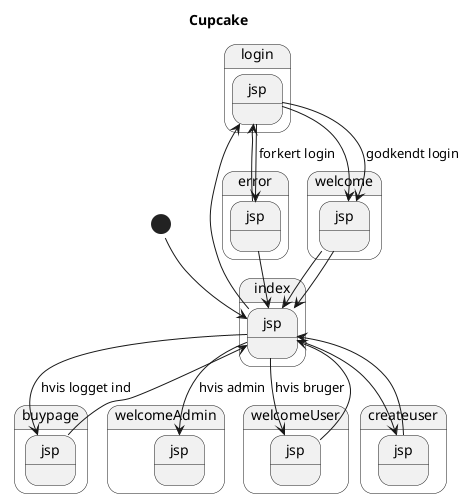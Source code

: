 @startuml
!pragma layout smetana

title Cupcake
state index.jsp
state error.jsp
state login.jsp
state buypage.jsp
state welcome.jsp
state welcomeAdmin.jsp
state welcomeUser.jsp

[*] --> index.jsp

index.jsp --> createuser.jsp
index.jsp --> login.jsp
createuser.jsp --> index.jsp
welcome.jsp --> index.jsp
index.jsp --> welcomeUser.jsp:hvis bruger
welcomeUser.jsp --> index.jsp
index.jsp --> welcomeAdmin.jsp :hvis admin
index.jsp --> buypage.jsp: hvis logget ind
buypage.jsp --> index.jsp
login.jsp --> welcome.jsp
welcome.jsp --> index.jsp
login.jsp --> welcome.jsp: godkendt login
login.jsp --> error.jsp: forkert login
error.jsp --> login.jsp
error.jsp --> index.jsp
@enduml

